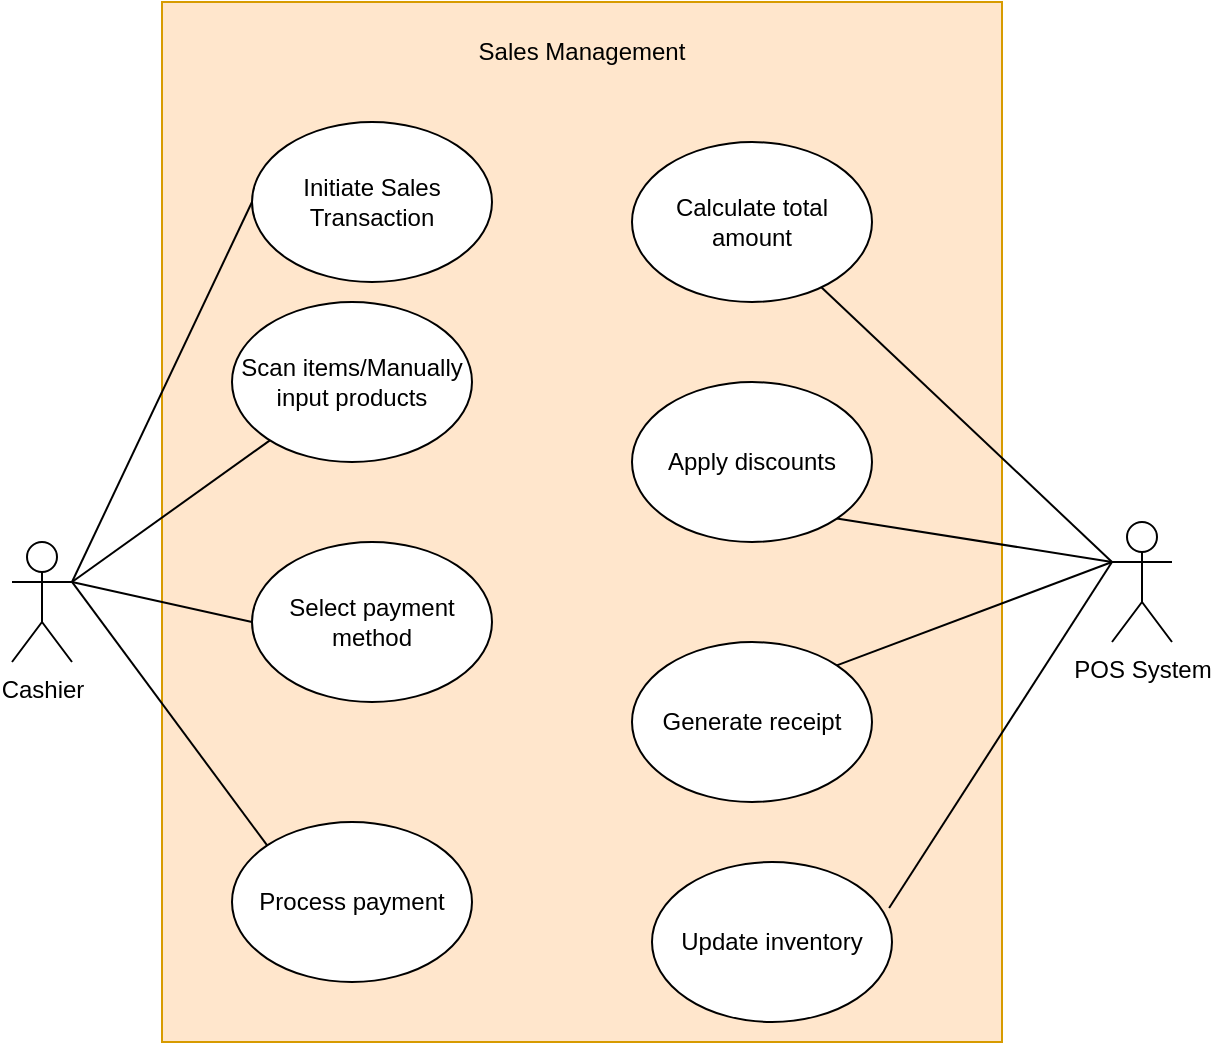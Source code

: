 <mxfile version="24.2.2" type="github">
  <diagram name="Page-1" id="ctk5OYpXzcZAZ0oy4wzx">
    <mxGraphModel dx="996" dy="559" grid="1" gridSize="10" guides="1" tooltips="1" connect="1" arrows="1" fold="1" page="1" pageScale="1" pageWidth="850" pageHeight="1100" math="0" shadow="0">
      <root>
        <mxCell id="0" />
        <mxCell id="1" parent="0" />
        <mxCell id="IuE0m9xAkgwqCJRRVcRy-20" value="" style="rounded=0;whiteSpace=wrap;html=1;fillColor=#ffe6cc;strokeColor=#d79b00;" vertex="1" parent="1">
          <mxGeometry x="215" y="30" width="420" height="520" as="geometry" />
        </mxCell>
        <mxCell id="IuE0m9xAkgwqCJRRVcRy-12" style="edgeStyle=none;rounded=0;orthogonalLoop=1;jettySize=auto;html=1;exitX=1;exitY=0.333;exitDx=0;exitDy=0;exitPerimeter=0;entryX=0;entryY=0.5;entryDx=0;entryDy=0;endArrow=none;endFill=0;" edge="1" parent="1" source="IuE0m9xAkgwqCJRRVcRy-1" target="IuE0m9xAkgwqCJRRVcRy-3">
          <mxGeometry relative="1" as="geometry" />
        </mxCell>
        <mxCell id="IuE0m9xAkgwqCJRRVcRy-13" style="edgeStyle=none;rounded=0;orthogonalLoop=1;jettySize=auto;html=1;exitX=1;exitY=0.333;exitDx=0;exitDy=0;exitPerimeter=0;endArrow=none;endFill=0;" edge="1" parent="1" source="IuE0m9xAkgwqCJRRVcRy-1" target="IuE0m9xAkgwqCJRRVcRy-4">
          <mxGeometry relative="1" as="geometry" />
        </mxCell>
        <mxCell id="IuE0m9xAkgwqCJRRVcRy-14" style="edgeStyle=none;rounded=0;orthogonalLoop=1;jettySize=auto;html=1;exitX=1;exitY=0.333;exitDx=0;exitDy=0;exitPerimeter=0;entryX=0;entryY=0.5;entryDx=0;entryDy=0;endArrow=none;endFill=0;" edge="1" parent="1" source="IuE0m9xAkgwqCJRRVcRy-1" target="IuE0m9xAkgwqCJRRVcRy-5">
          <mxGeometry relative="1" as="geometry" />
        </mxCell>
        <mxCell id="IuE0m9xAkgwqCJRRVcRy-15" style="edgeStyle=none;rounded=0;orthogonalLoop=1;jettySize=auto;html=1;exitX=1;exitY=0.333;exitDx=0;exitDy=0;exitPerimeter=0;entryX=0;entryY=0;entryDx=0;entryDy=0;endArrow=none;endFill=0;" edge="1" parent="1" source="IuE0m9xAkgwqCJRRVcRy-1" target="IuE0m9xAkgwqCJRRVcRy-6">
          <mxGeometry relative="1" as="geometry" />
        </mxCell>
        <mxCell id="IuE0m9xAkgwqCJRRVcRy-1" value="Cashier" style="shape=umlActor;verticalLabelPosition=bottom;verticalAlign=top;html=1;outlineConnect=0;" vertex="1" parent="1">
          <mxGeometry x="140" y="300" width="30" height="60" as="geometry" />
        </mxCell>
        <mxCell id="IuE0m9xAkgwqCJRRVcRy-16" style="edgeStyle=none;rounded=0;orthogonalLoop=1;jettySize=auto;html=1;exitX=0;exitY=0.333;exitDx=0;exitDy=0;exitPerimeter=0;endArrow=none;endFill=0;" edge="1" parent="1" source="IuE0m9xAkgwqCJRRVcRy-2" target="IuE0m9xAkgwqCJRRVcRy-9">
          <mxGeometry relative="1" as="geometry" />
        </mxCell>
        <mxCell id="IuE0m9xAkgwqCJRRVcRy-18" style="edgeStyle=none;rounded=0;orthogonalLoop=1;jettySize=auto;html=1;exitX=0;exitY=0.333;exitDx=0;exitDy=0;exitPerimeter=0;entryX=1;entryY=0;entryDx=0;entryDy=0;endArrow=none;endFill=0;" edge="1" parent="1" source="IuE0m9xAkgwqCJRRVcRy-2" target="IuE0m9xAkgwqCJRRVcRy-7">
          <mxGeometry relative="1" as="geometry" />
        </mxCell>
        <mxCell id="IuE0m9xAkgwqCJRRVcRy-2" value="POS System" style="shape=umlActor;verticalLabelPosition=bottom;verticalAlign=top;html=1;outlineConnect=0;" vertex="1" parent="1">
          <mxGeometry x="690" y="290" width="30" height="60" as="geometry" />
        </mxCell>
        <mxCell id="IuE0m9xAkgwqCJRRVcRy-3" value="Initiate Sales Transaction" style="ellipse;whiteSpace=wrap;html=1;" vertex="1" parent="1">
          <mxGeometry x="260" y="90" width="120" height="80" as="geometry" />
        </mxCell>
        <mxCell id="IuE0m9xAkgwqCJRRVcRy-4" value="Scan items/Manually input products" style="ellipse;whiteSpace=wrap;html=1;" vertex="1" parent="1">
          <mxGeometry x="250" y="180" width="120" height="80" as="geometry" />
        </mxCell>
        <mxCell id="IuE0m9xAkgwqCJRRVcRy-5" value="Select payment method" style="ellipse;whiteSpace=wrap;html=1;" vertex="1" parent="1">
          <mxGeometry x="260" y="300" width="120" height="80" as="geometry" />
        </mxCell>
        <mxCell id="IuE0m9xAkgwqCJRRVcRy-6" value="Process payment" style="ellipse;whiteSpace=wrap;html=1;" vertex="1" parent="1">
          <mxGeometry x="250" y="440" width="120" height="80" as="geometry" />
        </mxCell>
        <mxCell id="IuE0m9xAkgwqCJRRVcRy-7" value="Generate receipt" style="ellipse;whiteSpace=wrap;html=1;" vertex="1" parent="1">
          <mxGeometry x="450" y="350" width="120" height="80" as="geometry" />
        </mxCell>
        <mxCell id="IuE0m9xAkgwqCJRRVcRy-8" value="Apply discounts" style="ellipse;whiteSpace=wrap;html=1;" vertex="1" parent="1">
          <mxGeometry x="450" y="220" width="120" height="80" as="geometry" />
        </mxCell>
        <mxCell id="IuE0m9xAkgwqCJRRVcRy-9" value="Calculate total amount" style="ellipse;whiteSpace=wrap;html=1;" vertex="1" parent="1">
          <mxGeometry x="450" y="100" width="120" height="80" as="geometry" />
        </mxCell>
        <mxCell id="IuE0m9xAkgwqCJRRVcRy-10" value="Update inventory" style="ellipse;whiteSpace=wrap;html=1;" vertex="1" parent="1">
          <mxGeometry x="460" y="460" width="120" height="80" as="geometry" />
        </mxCell>
        <mxCell id="IuE0m9xAkgwqCJRRVcRy-17" style="edgeStyle=none;rounded=0;orthogonalLoop=1;jettySize=auto;html=1;exitX=0;exitY=0.333;exitDx=0;exitDy=0;exitPerimeter=0;entryX=1;entryY=1;entryDx=0;entryDy=0;endArrow=none;endFill=0;" edge="1" parent="1" source="IuE0m9xAkgwqCJRRVcRy-2" target="IuE0m9xAkgwqCJRRVcRy-8">
          <mxGeometry relative="1" as="geometry" />
        </mxCell>
        <mxCell id="IuE0m9xAkgwqCJRRVcRy-19" style="edgeStyle=none;rounded=0;orthogonalLoop=1;jettySize=auto;html=1;exitX=0;exitY=0.333;exitDx=0;exitDy=0;exitPerimeter=0;entryX=0.988;entryY=0.288;entryDx=0;entryDy=0;entryPerimeter=0;endArrow=none;endFill=0;" edge="1" parent="1" source="IuE0m9xAkgwqCJRRVcRy-2" target="IuE0m9xAkgwqCJRRVcRy-10">
          <mxGeometry relative="1" as="geometry" />
        </mxCell>
        <mxCell id="IuE0m9xAkgwqCJRRVcRy-21" value="Sales Management" style="text;html=1;align=center;verticalAlign=middle;whiteSpace=wrap;rounded=0;" vertex="1" parent="1">
          <mxGeometry x="360" y="40" width="130" height="30" as="geometry" />
        </mxCell>
      </root>
    </mxGraphModel>
  </diagram>
</mxfile>
